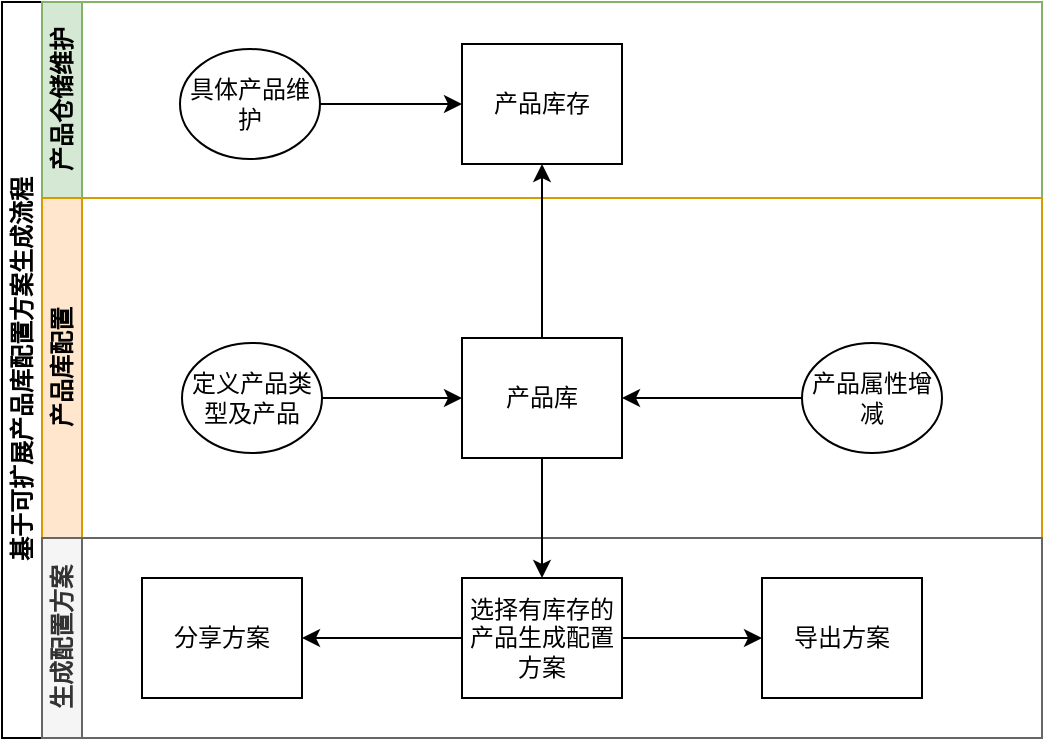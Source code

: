 <mxfile version="23.1.0" type="github">
  <diagram id="prtHgNgQTEPvFCAcTncT" name="Page-1">
    <mxGraphModel dx="800" dy="474" grid="0" gridSize="10" guides="1" tooltips="1" connect="1" arrows="1" fold="1" page="1" pageScale="1" pageWidth="827" pageHeight="1169" math="0" shadow="0">
      <root>
        <mxCell id="0" />
        <mxCell id="1" parent="0" />
        <mxCell id="dNxyNK7c78bLwvsdeMH5-19" value="基于可扩展产品库配置方案生成流程" style="swimlane;html=1;childLayout=stackLayout;resizeParent=1;resizeParentMax=0;horizontal=0;startSize=20;horizontalStack=0;fontFamily=Helvetica;" parent="1" vertex="1">
          <mxGeometry x="50" y="120" width="520" height="368" as="geometry" />
        </mxCell>
        <mxCell id="dNxyNK7c78bLwvsdeMH5-20" value="产品仓储维护" style="swimlane;html=1;startSize=20;horizontal=0;fillColor=#d5e8d4;strokeColor=#82b366;fontFamily=Helvetica;" parent="dNxyNK7c78bLwvsdeMH5-19" vertex="1">
          <mxGeometry x="20" width="500" height="98" as="geometry" />
        </mxCell>
        <mxCell id="aiDIoV8p20knIGa38-df-8" value="具体产品维护" style="ellipse;whiteSpace=wrap;html=1;fontFamily=Helvetica;" vertex="1" parent="dNxyNK7c78bLwvsdeMH5-20">
          <mxGeometry x="69" y="23.5" width="70" height="55" as="geometry" />
        </mxCell>
        <mxCell id="dNxyNK7c78bLwvsdeMH5-30" value="产品库存" style="rounded=0;whiteSpace=wrap;html=1;fontFamily=Helvetica;fontSize=12;fontColor=#000000;align=center;" parent="dNxyNK7c78bLwvsdeMH5-20" vertex="1">
          <mxGeometry x="210" y="21" width="80" height="60" as="geometry" />
        </mxCell>
        <mxCell id="aiDIoV8p20knIGa38-df-9" value="" style="edgeStyle=orthogonalEdgeStyle;rounded=0;orthogonalLoop=1;jettySize=auto;html=1;fontFamily=Helvetica;" edge="1" parent="dNxyNK7c78bLwvsdeMH5-20" source="aiDIoV8p20knIGa38-df-8" target="dNxyNK7c78bLwvsdeMH5-30">
          <mxGeometry relative="1" as="geometry" />
        </mxCell>
        <mxCell id="dNxyNK7c78bLwvsdeMH5-21" value="产品库配置" style="swimlane;html=1;startSize=20;horizontal=0;fillColor=#ffe6cc;strokeColor=#d79b00;fontFamily=Helvetica;" parent="dNxyNK7c78bLwvsdeMH5-19" vertex="1">
          <mxGeometry x="20" y="98" width="500" height="170" as="geometry" />
        </mxCell>
        <mxCell id="dNxyNK7c78bLwvsdeMH5-24" value="产品库" style="rounded=0;whiteSpace=wrap;html=1;fontFamily=Helvetica;fontSize=12;fontColor=#000000;align=center;" parent="dNxyNK7c78bLwvsdeMH5-21" vertex="1">
          <mxGeometry x="210" y="70" width="80" height="60" as="geometry" />
        </mxCell>
        <mxCell id="aiDIoV8p20knIGa38-df-20" value="" style="edgeStyle=orthogonalEdgeStyle;rounded=0;orthogonalLoop=1;jettySize=auto;html=1;fontFamily=Helvetica;" edge="1" parent="dNxyNK7c78bLwvsdeMH5-21" source="dNxyNK7c78bLwvsdeMH5-23" target="dNxyNK7c78bLwvsdeMH5-24">
          <mxGeometry relative="1" as="geometry" />
        </mxCell>
        <mxCell id="dNxyNK7c78bLwvsdeMH5-23" value="定义产品类型及产品" style="ellipse;whiteSpace=wrap;html=1;fontFamily=Helvetica;" parent="dNxyNK7c78bLwvsdeMH5-21" vertex="1">
          <mxGeometry x="70" y="72.5" width="70" height="55" as="geometry" />
        </mxCell>
        <mxCell id="aiDIoV8p20knIGa38-df-22" value="" style="edgeStyle=orthogonalEdgeStyle;rounded=0;orthogonalLoop=1;jettySize=auto;html=1;fontFamily=Helvetica;" edge="1" parent="dNxyNK7c78bLwvsdeMH5-21" source="aiDIoV8p20knIGa38-df-21" target="dNxyNK7c78bLwvsdeMH5-24">
          <mxGeometry relative="1" as="geometry" />
        </mxCell>
        <mxCell id="aiDIoV8p20knIGa38-df-21" value="产品属性增减" style="ellipse;whiteSpace=wrap;html=1;fontFamily=Helvetica;" vertex="1" parent="dNxyNK7c78bLwvsdeMH5-21">
          <mxGeometry x="380" y="72.5" width="70" height="55" as="geometry" />
        </mxCell>
        <mxCell id="dNxyNK7c78bLwvsdeMH5-22" value="生成配置方案" style="swimlane;html=1;startSize=20;horizontal=0;fillColor=#f5f5f5;fontColor=#333333;strokeColor=#666666;fontFamily=Helvetica;" parent="dNxyNK7c78bLwvsdeMH5-19" vertex="1">
          <mxGeometry x="20" y="268" width="500" height="100" as="geometry" />
        </mxCell>
        <mxCell id="aiDIoV8p20knIGa38-df-13" value="" style="edgeStyle=orthogonalEdgeStyle;rounded=0;orthogonalLoop=1;jettySize=auto;html=1;fontFamily=Helvetica;" edge="1" parent="dNxyNK7c78bLwvsdeMH5-22" source="aiDIoV8p20knIGa38-df-10" target="aiDIoV8p20knIGa38-df-12">
          <mxGeometry relative="1" as="geometry" />
        </mxCell>
        <mxCell id="aiDIoV8p20knIGa38-df-15" value="" style="edgeStyle=orthogonalEdgeStyle;rounded=0;orthogonalLoop=1;jettySize=auto;html=1;fontFamily=Helvetica;" edge="1" parent="dNxyNK7c78bLwvsdeMH5-22" source="aiDIoV8p20knIGa38-df-10" target="aiDIoV8p20knIGa38-df-14">
          <mxGeometry relative="1" as="geometry" />
        </mxCell>
        <mxCell id="aiDIoV8p20knIGa38-df-10" value="选择有库存的产品生成配置方案" style="rounded=0;whiteSpace=wrap;html=1;fontFamily=Helvetica;fontSize=12;fontColor=#000000;align=center;" vertex="1" parent="dNxyNK7c78bLwvsdeMH5-22">
          <mxGeometry x="210" y="20" width="80" height="60" as="geometry" />
        </mxCell>
        <mxCell id="aiDIoV8p20knIGa38-df-12" value="分享方案" style="rounded=0;whiteSpace=wrap;html=1;fontFamily=Helvetica;fontSize=12;fontColor=#000000;align=center;" vertex="1" parent="dNxyNK7c78bLwvsdeMH5-22">
          <mxGeometry x="50" y="20" width="80" height="60" as="geometry" />
        </mxCell>
        <mxCell id="aiDIoV8p20knIGa38-df-14" value="导出方案" style="rounded=0;whiteSpace=wrap;html=1;fontFamily=Helvetica;fontSize=12;fontColor=#000000;align=center;" vertex="1" parent="dNxyNK7c78bLwvsdeMH5-22">
          <mxGeometry x="360" y="20" width="80" height="60" as="geometry" />
        </mxCell>
        <mxCell id="aiDIoV8p20knIGa38-df-18" value="" style="edgeStyle=orthogonalEdgeStyle;rounded=0;orthogonalLoop=1;jettySize=auto;html=1;fontFamily=Helvetica;" edge="1" parent="dNxyNK7c78bLwvsdeMH5-19" source="dNxyNK7c78bLwvsdeMH5-24" target="dNxyNK7c78bLwvsdeMH5-30">
          <mxGeometry relative="1" as="geometry" />
        </mxCell>
        <mxCell id="aiDIoV8p20knIGa38-df-19" value="" style="edgeStyle=orthogonalEdgeStyle;rounded=0;orthogonalLoop=1;jettySize=auto;html=1;fontFamily=Helvetica;" edge="1" parent="dNxyNK7c78bLwvsdeMH5-19" source="dNxyNK7c78bLwvsdeMH5-24" target="aiDIoV8p20knIGa38-df-10">
          <mxGeometry relative="1" as="geometry" />
        </mxCell>
      </root>
    </mxGraphModel>
  </diagram>
</mxfile>
